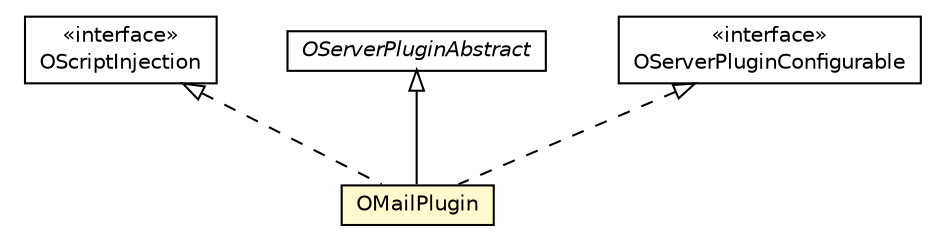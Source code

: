 #!/usr/local/bin/dot
#
# Class diagram 
# Generated by UMLGraph version R5_6-24-gf6e263 (http://www.umlgraph.org/)
#

digraph G {
	edge [fontname="Helvetica",fontsize=10,labelfontname="Helvetica",labelfontsize=10];
	node [fontname="Helvetica",fontsize=10,shape=plaintext];
	nodesep=0.25;
	ranksep=0.5;
	// com.orientechnologies.orient.core.command.script.OScriptInjection
	c2443176 [label=<<table title="com.orientechnologies.orient.core.command.script.OScriptInjection" border="0" cellborder="1" cellspacing="0" cellpadding="2" port="p" href="../../../core/command/script/OScriptInjection.html">
		<tr><td><table border="0" cellspacing="0" cellpadding="1">
<tr><td align="center" balign="center"> &#171;interface&#187; </td></tr>
<tr><td align="center" balign="center"> OScriptInjection </td></tr>
		</table></td></tr>
		</table>>, URL="../../../core/command/script/OScriptInjection.html", fontname="Helvetica", fontcolor="black", fontsize=10.0];
	// com.orientechnologies.orient.server.plugin.OServerPluginAbstract
	c2444257 [label=<<table title="com.orientechnologies.orient.server.plugin.OServerPluginAbstract" border="0" cellborder="1" cellspacing="0" cellpadding="2" port="p" href="../OServerPluginAbstract.html">
		<tr><td><table border="0" cellspacing="0" cellpadding="1">
<tr><td align="center" balign="center"><font face="Helvetica-Oblique"> OServerPluginAbstract </font></td></tr>
		</table></td></tr>
		</table>>, URL="../OServerPluginAbstract.html", fontname="Helvetica", fontcolor="black", fontsize=10.0];
	// com.orientechnologies.orient.server.plugin.OServerPluginConfigurable
	c2444259 [label=<<table title="com.orientechnologies.orient.server.plugin.OServerPluginConfigurable" border="0" cellborder="1" cellspacing="0" cellpadding="2" port="p" href="../OServerPluginConfigurable.html">
		<tr><td><table border="0" cellspacing="0" cellpadding="1">
<tr><td align="center" balign="center"> &#171;interface&#187; </td></tr>
<tr><td align="center" balign="center"> OServerPluginConfigurable </td></tr>
		</table></td></tr>
		</table>>, URL="../OServerPluginConfigurable.html", fontname="Helvetica", fontcolor="black", fontsize=10.0];
	// com.orientechnologies.orient.server.plugin.mail.OMailPlugin
	c2444265 [label=<<table title="com.orientechnologies.orient.server.plugin.mail.OMailPlugin" border="0" cellborder="1" cellspacing="0" cellpadding="2" port="p" bgcolor="lemonChiffon" href="./OMailPlugin.html">
		<tr><td><table border="0" cellspacing="0" cellpadding="1">
<tr><td align="center" balign="center"> OMailPlugin </td></tr>
		</table></td></tr>
		</table>>, URL="./OMailPlugin.html", fontname="Helvetica", fontcolor="black", fontsize=10.0];
	//com.orientechnologies.orient.server.plugin.mail.OMailPlugin extends com.orientechnologies.orient.server.plugin.OServerPluginAbstract
	c2444257:p -> c2444265:p [dir=back,arrowtail=empty];
	//com.orientechnologies.orient.server.plugin.mail.OMailPlugin implements com.orientechnologies.orient.core.command.script.OScriptInjection
	c2443176:p -> c2444265:p [dir=back,arrowtail=empty,style=dashed];
	//com.orientechnologies.orient.server.plugin.mail.OMailPlugin implements com.orientechnologies.orient.server.plugin.OServerPluginConfigurable
	c2444259:p -> c2444265:p [dir=back,arrowtail=empty,style=dashed];
}

